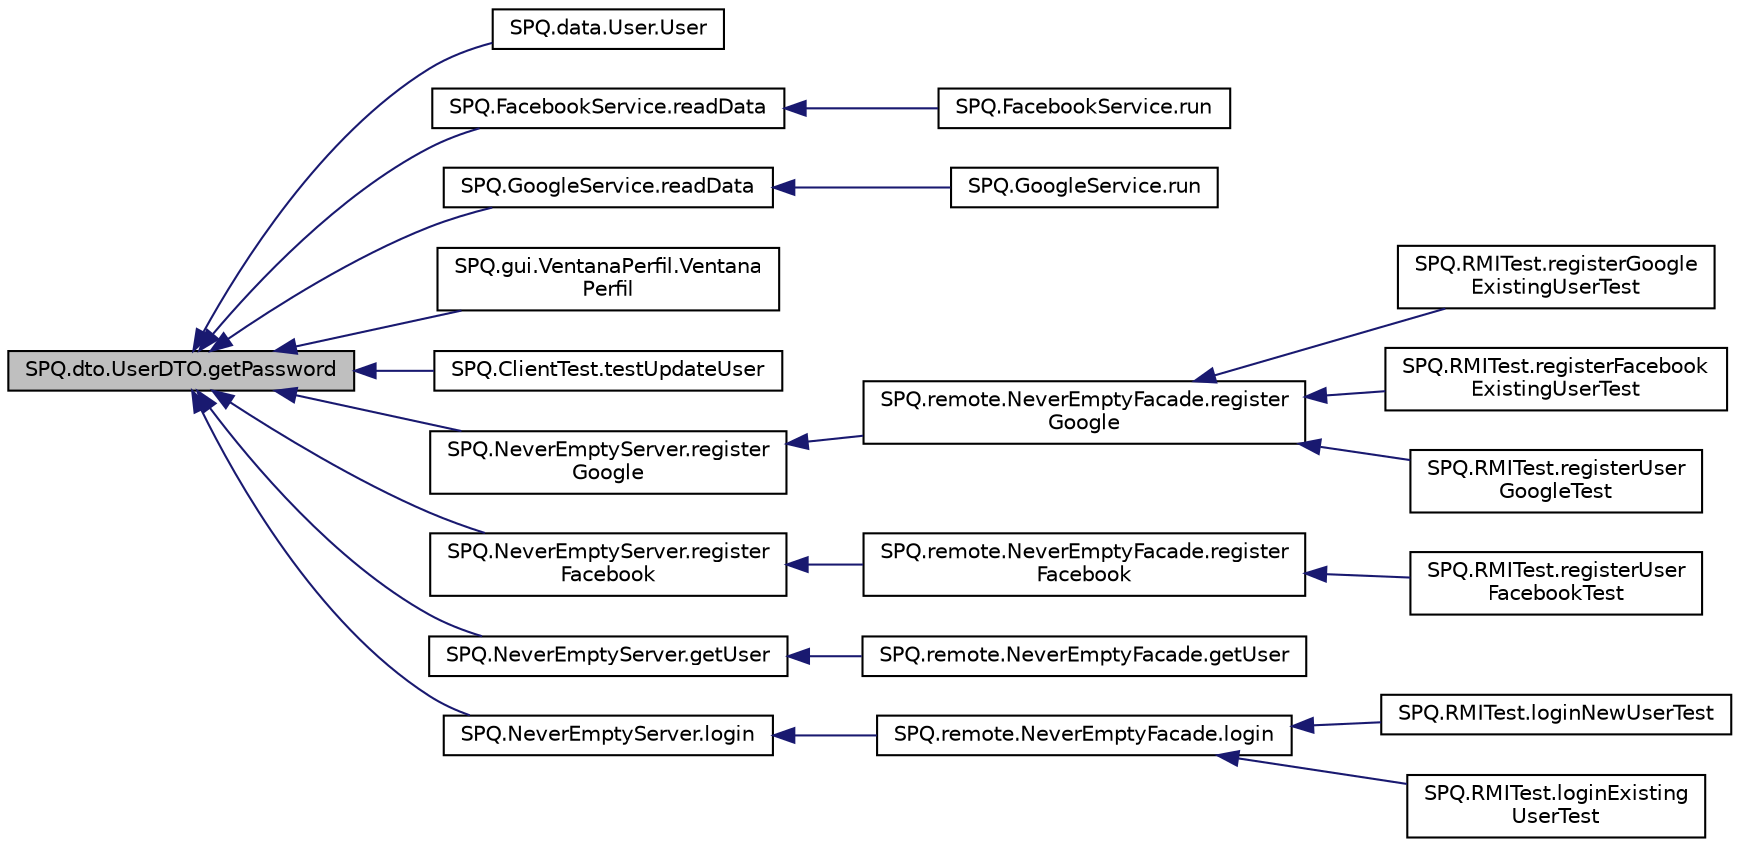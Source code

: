 digraph "SPQ.dto.UserDTO.getPassword"
{
  edge [fontname="Helvetica",fontsize="10",labelfontname="Helvetica",labelfontsize="10"];
  node [fontname="Helvetica",fontsize="10",shape=record];
  rankdir="LR";
  Node74 [label="SPQ.dto.UserDTO.getPassword",height=0.2,width=0.4,color="black", fillcolor="grey75", style="filled", fontcolor="black"];
  Node74 -> Node75 [dir="back",color="midnightblue",fontsize="10",style="solid",fontname="Helvetica"];
  Node75 [label="SPQ.data.User.User",height=0.2,width=0.4,color="black", fillcolor="white", style="filled",URL="$class_s_p_q_1_1data_1_1_user.html#af8e381901a649027950a0b0f8b22a235"];
  Node74 -> Node76 [dir="back",color="midnightblue",fontsize="10",style="solid",fontname="Helvetica"];
  Node76 [label="SPQ.FacebookService.readData",height=0.2,width=0.4,color="black", fillcolor="white", style="filled",URL="$class_s_p_q_1_1_facebook_service.html#a087e3aab2d870149c0ef74f3adf75efa"];
  Node76 -> Node77 [dir="back",color="midnightblue",fontsize="10",style="solid",fontname="Helvetica"];
  Node77 [label="SPQ.FacebookService.run",height=0.2,width=0.4,color="black", fillcolor="white", style="filled",URL="$class_s_p_q_1_1_facebook_service.html#a24a62bc6a32966419548314bc417abfb"];
  Node74 -> Node78 [dir="back",color="midnightblue",fontsize="10",style="solid",fontname="Helvetica"];
  Node78 [label="SPQ.GoogleService.readData",height=0.2,width=0.4,color="black", fillcolor="white", style="filled",URL="$class_s_p_q_1_1_google_service.html#a94e224618cc0433776bcb49bff80067f"];
  Node78 -> Node79 [dir="back",color="midnightblue",fontsize="10",style="solid",fontname="Helvetica"];
  Node79 [label="SPQ.GoogleService.run",height=0.2,width=0.4,color="black", fillcolor="white", style="filled",URL="$class_s_p_q_1_1_google_service.html#aecd41a7e761dc392fc96e096547dc504"];
  Node74 -> Node80 [dir="back",color="midnightblue",fontsize="10",style="solid",fontname="Helvetica"];
  Node80 [label="SPQ.gui.VentanaPerfil.Ventana\lPerfil",height=0.2,width=0.4,color="black", fillcolor="white", style="filled",URL="$class_s_p_q_1_1gui_1_1_ventana_perfil.html#a16166538d7497a79cdc1e383ae852ac1"];
  Node74 -> Node81 [dir="back",color="midnightblue",fontsize="10",style="solid",fontname="Helvetica"];
  Node81 [label="SPQ.ClientTest.testUpdateUser",height=0.2,width=0.4,color="black", fillcolor="white", style="filled",URL="$class_s_p_q_1_1_client_test.html#ab6d14403cd66b3b0ab32f8022902588f"];
  Node74 -> Node82 [dir="back",color="midnightblue",fontsize="10",style="solid",fontname="Helvetica"];
  Node82 [label="SPQ.NeverEmptyServer.register\lGoogle",height=0.2,width=0.4,color="black", fillcolor="white", style="filled",URL="$class_s_p_q_1_1_never_empty_server.html#ac97355451c02fc378cb5d8f33f442ce6"];
  Node82 -> Node83 [dir="back",color="midnightblue",fontsize="10",style="solid",fontname="Helvetica"];
  Node83 [label="SPQ.remote.NeverEmptyFacade.register\lGoogle",height=0.2,width=0.4,color="black", fillcolor="white", style="filled",URL="$class_s_p_q_1_1remote_1_1_never_empty_facade.html#aaa8d4a6148957029af068d00da24890b"];
  Node83 -> Node84 [dir="back",color="midnightblue",fontsize="10",style="solid",fontname="Helvetica"];
  Node84 [label="SPQ.RMITest.registerGoogle\lExistingUserTest",height=0.2,width=0.4,color="black", fillcolor="white", style="filled",URL="$class_s_p_q_1_1_r_m_i_test.html#ad375aaea37b3b8f68c670f4c09834a7b"];
  Node83 -> Node85 [dir="back",color="midnightblue",fontsize="10",style="solid",fontname="Helvetica"];
  Node85 [label="SPQ.RMITest.registerFacebook\lExistingUserTest",height=0.2,width=0.4,color="black", fillcolor="white", style="filled",URL="$class_s_p_q_1_1_r_m_i_test.html#aebfcce491b9fa13cafa971bac73f88b8"];
  Node83 -> Node86 [dir="back",color="midnightblue",fontsize="10",style="solid",fontname="Helvetica"];
  Node86 [label="SPQ.RMITest.registerUser\lGoogleTest",height=0.2,width=0.4,color="black", fillcolor="white", style="filled",URL="$class_s_p_q_1_1_r_m_i_test.html#a18c26a1a1882c74b0ff9a0142c9492c8"];
  Node74 -> Node87 [dir="back",color="midnightblue",fontsize="10",style="solid",fontname="Helvetica"];
  Node87 [label="SPQ.NeverEmptyServer.register\lFacebook",height=0.2,width=0.4,color="black", fillcolor="white", style="filled",URL="$class_s_p_q_1_1_never_empty_server.html#abf7e271e0edb91e8f8ed73063de74b03"];
  Node87 -> Node88 [dir="back",color="midnightblue",fontsize="10",style="solid",fontname="Helvetica"];
  Node88 [label="SPQ.remote.NeverEmptyFacade.register\lFacebook",height=0.2,width=0.4,color="black", fillcolor="white", style="filled",URL="$class_s_p_q_1_1remote_1_1_never_empty_facade.html#aa9845001ecd5228135d64415a4c12b20"];
  Node88 -> Node89 [dir="back",color="midnightblue",fontsize="10",style="solid",fontname="Helvetica"];
  Node89 [label="SPQ.RMITest.registerUser\lFacebookTest",height=0.2,width=0.4,color="black", fillcolor="white", style="filled",URL="$class_s_p_q_1_1_r_m_i_test.html#aaba807356f43d06d07e10da5ce5a53c6"];
  Node74 -> Node90 [dir="back",color="midnightblue",fontsize="10",style="solid",fontname="Helvetica"];
  Node90 [label="SPQ.NeverEmptyServer.getUser",height=0.2,width=0.4,color="black", fillcolor="white", style="filled",URL="$class_s_p_q_1_1_never_empty_server.html#abb18bd0d72ecb8790068f206c592c58d"];
  Node90 -> Node91 [dir="back",color="midnightblue",fontsize="10",style="solid",fontname="Helvetica"];
  Node91 [label="SPQ.remote.NeverEmptyFacade.getUser",height=0.2,width=0.4,color="black", fillcolor="white", style="filled",URL="$class_s_p_q_1_1remote_1_1_never_empty_facade.html#a32679a25e12c8a33e84087de357cd616"];
  Node74 -> Node92 [dir="back",color="midnightblue",fontsize="10",style="solid",fontname="Helvetica"];
  Node92 [label="SPQ.NeverEmptyServer.login",height=0.2,width=0.4,color="black", fillcolor="white", style="filled",URL="$class_s_p_q_1_1_never_empty_server.html#a79e3b01cc25be204f24e01c7fccbef13"];
  Node92 -> Node93 [dir="back",color="midnightblue",fontsize="10",style="solid",fontname="Helvetica"];
  Node93 [label="SPQ.remote.NeverEmptyFacade.login",height=0.2,width=0.4,color="black", fillcolor="white", style="filled",URL="$class_s_p_q_1_1remote_1_1_never_empty_facade.html#a3fdd96efa1256ea520a497b8a20578e8"];
  Node93 -> Node94 [dir="back",color="midnightblue",fontsize="10",style="solid",fontname="Helvetica"];
  Node94 [label="SPQ.RMITest.loginNewUserTest",height=0.2,width=0.4,color="black", fillcolor="white", style="filled",URL="$class_s_p_q_1_1_r_m_i_test.html#a07409afe054b3fd3ee0481236e45b680"];
  Node93 -> Node95 [dir="back",color="midnightblue",fontsize="10",style="solid",fontname="Helvetica"];
  Node95 [label="SPQ.RMITest.loginExisting\lUserTest",height=0.2,width=0.4,color="black", fillcolor="white", style="filled",URL="$class_s_p_q_1_1_r_m_i_test.html#a0e9430910652b8ebeb99d2e871476ff1"];
}
